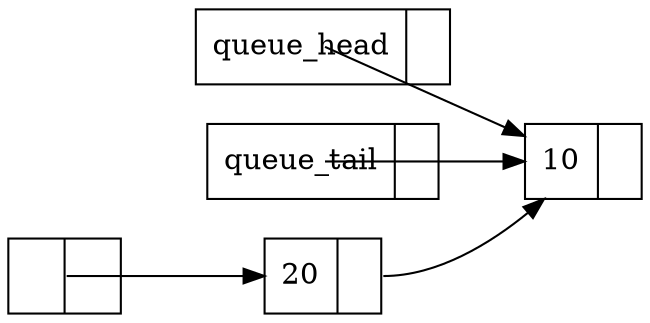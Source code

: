 digraph queue {
        rankdir=LR;
        node [shape=record];
        head [label="{ queue_head | <next>  }"]
        tail [label="{ queue_tail | <next>  }"]
        del_node [label="{ | <next>  }"]
        //null [shape=none, label="null"];
        //null2 [shape=none, label="null"];
        d[label="{ 20 | <next>  }"]
        e[label="{ 10 | <next>  }"]
        head -> e [arrowtail=vee,  tailclip=false];
        tail -> e [arrowtail=vee,  tailclip=false];
        d:next -> e [arrowtail=vee,  tailclip=false];
        del_node -> d[arrowtail=vee,  tailclip=false];
}


